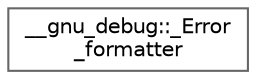 digraph "Graphical Class Hierarchy"
{
 // LATEX_PDF_SIZE
  bgcolor="transparent";
  edge [fontname=Helvetica,fontsize=10,labelfontname=Helvetica,labelfontsize=10];
  node [fontname=Helvetica,fontsize=10,shape=box,height=0.2,width=0.4];
  rankdir="LR";
  Node0 [id="Node000000",label="__gnu_debug::_Error\l_formatter",height=0.2,width=0.4,color="grey40", fillcolor="white", style="filled",URL="$class____gnu__debug_1_1___error__formatter.html",tooltip=" "];
}

